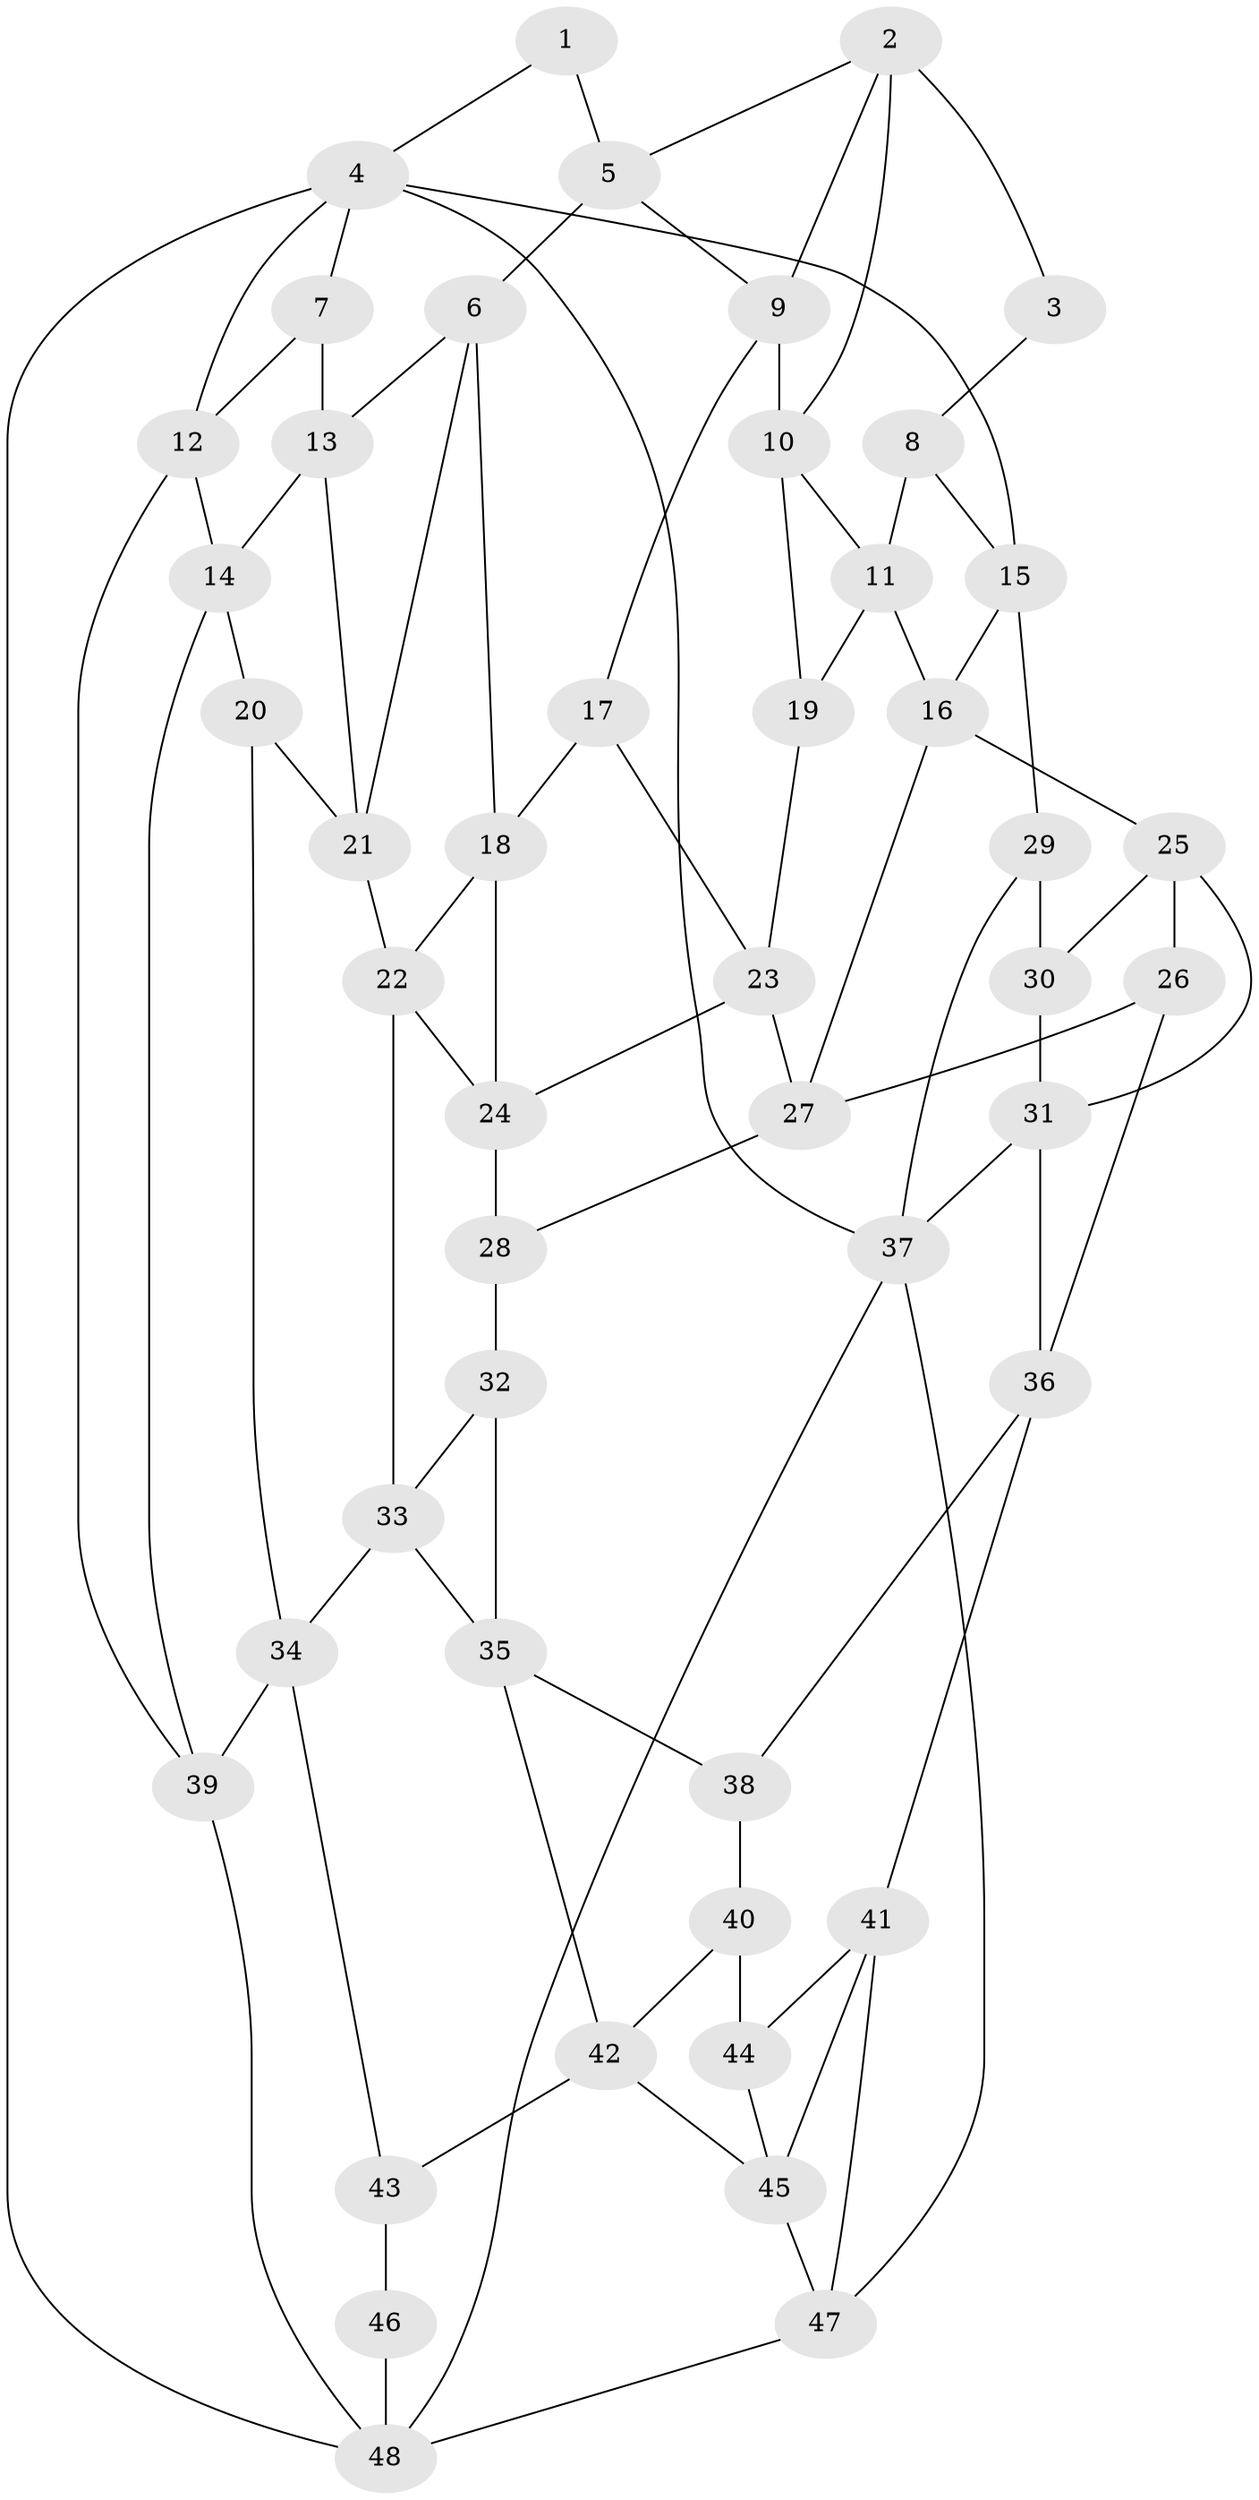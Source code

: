 // original degree distribution, {4: 0.26373626373626374, 5: 0.4835164835164835, 3: 0.02197802197802198, 6: 0.23076923076923078}
// Generated by graph-tools (version 1.1) at 2025/50/03/09/25 03:50:58]
// undirected, 48 vertices, 88 edges
graph export_dot {
graph [start="1"]
  node [color=gray90,style=filled];
  1;
  2;
  3;
  4;
  5;
  6;
  7;
  8;
  9;
  10;
  11;
  12;
  13;
  14;
  15;
  16;
  17;
  18;
  19;
  20;
  21;
  22;
  23;
  24;
  25;
  26;
  27;
  28;
  29;
  30;
  31;
  32;
  33;
  34;
  35;
  36;
  37;
  38;
  39;
  40;
  41;
  42;
  43;
  44;
  45;
  46;
  47;
  48;
  1 -- 4 [weight=1.0];
  1 -- 5 [weight=1.0];
  2 -- 3 [weight=1.0];
  2 -- 5 [weight=1.0];
  2 -- 9 [weight=1.0];
  2 -- 10 [weight=1.0];
  3 -- 8 [weight=2.0];
  4 -- 7 [weight=1.0];
  4 -- 12 [weight=1.0];
  4 -- 15 [weight=1.0];
  4 -- 37 [weight=1.0];
  4 -- 48 [weight=1.0];
  5 -- 6 [weight=1.0];
  5 -- 9 [weight=1.0];
  6 -- 13 [weight=1.0];
  6 -- 18 [weight=1.0];
  6 -- 21 [weight=1.0];
  7 -- 12 [weight=1.0];
  7 -- 13 [weight=1.0];
  8 -- 11 [weight=1.0];
  8 -- 15 [weight=1.0];
  9 -- 10 [weight=1.0];
  9 -- 17 [weight=1.0];
  10 -- 11 [weight=1.0];
  10 -- 19 [weight=1.0];
  11 -- 16 [weight=1.0];
  11 -- 19 [weight=1.0];
  12 -- 14 [weight=1.0];
  12 -- 39 [weight=1.0];
  13 -- 14 [weight=1.0];
  13 -- 21 [weight=1.0];
  14 -- 20 [weight=1.0];
  14 -- 39 [weight=1.0];
  15 -- 16 [weight=1.0];
  15 -- 29 [weight=1.0];
  16 -- 25 [weight=1.0];
  16 -- 27 [weight=1.0];
  17 -- 18 [weight=1.0];
  17 -- 23 [weight=1.0];
  18 -- 22 [weight=1.0];
  18 -- 24 [weight=1.0];
  19 -- 23 [weight=1.0];
  20 -- 21 [weight=1.0];
  20 -- 34 [weight=1.0];
  21 -- 22 [weight=1.0];
  22 -- 24 [weight=1.0];
  22 -- 33 [weight=1.0];
  23 -- 24 [weight=1.0];
  23 -- 27 [weight=1.0];
  24 -- 28 [weight=1.0];
  25 -- 26 [weight=1.0];
  25 -- 30 [weight=1.0];
  25 -- 31 [weight=1.0];
  26 -- 27 [weight=1.0];
  26 -- 36 [weight=1.0];
  27 -- 28 [weight=1.0];
  28 -- 32 [weight=2.0];
  29 -- 30 [weight=2.0];
  29 -- 37 [weight=1.0];
  30 -- 31 [weight=1.0];
  31 -- 36 [weight=1.0];
  31 -- 37 [weight=1.0];
  32 -- 33 [weight=1.0];
  32 -- 35 [weight=1.0];
  33 -- 34 [weight=1.0];
  33 -- 35 [weight=1.0];
  34 -- 39 [weight=1.0];
  34 -- 43 [weight=1.0];
  35 -- 38 [weight=1.0];
  35 -- 42 [weight=1.0];
  36 -- 38 [weight=1.0];
  36 -- 41 [weight=1.0];
  37 -- 47 [weight=1.0];
  37 -- 48 [weight=1.0];
  38 -- 40 [weight=1.0];
  39 -- 48 [weight=1.0];
  40 -- 42 [weight=1.0];
  40 -- 44 [weight=2.0];
  41 -- 44 [weight=1.0];
  41 -- 45 [weight=1.0];
  41 -- 47 [weight=1.0];
  42 -- 43 [weight=1.0];
  42 -- 45 [weight=1.0];
  43 -- 46 [weight=2.0];
  44 -- 45 [weight=1.0];
  45 -- 47 [weight=1.0];
  46 -- 48 [weight=2.0];
  47 -- 48 [weight=1.0];
}
